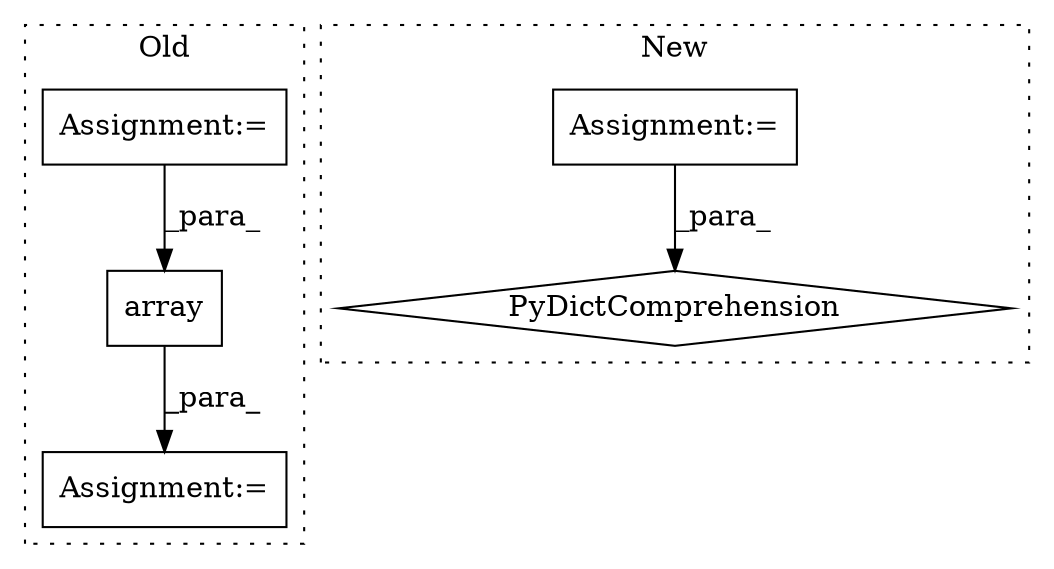 digraph G {
subgraph cluster0 {
1 [label="array" a="32" s="8437,8456" l="6,1" shape="box"];
4 [label="Assignment:=" a="7" s="8370" l="1" shape="box"];
5 [label="Assignment:=" a="7" s="8170" l="1" shape="box"];
label = "Old";
style="dotted";
}
subgraph cluster1 {
2 [label="PyDictComprehension" a="110" s="8800" l="155" shape="diamond"];
3 [label="Assignment:=" a="7" s="8908" l="39" shape="box"];
label = "New";
style="dotted";
}
1 -> 4 [label="_para_"];
3 -> 2 [label="_para_"];
5 -> 1 [label="_para_"];
}